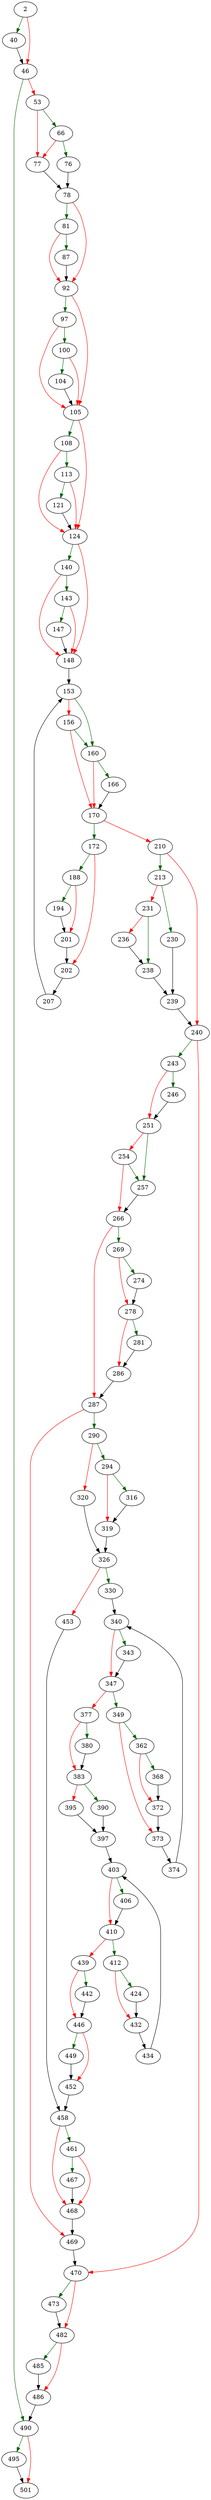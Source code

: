 strict digraph "sqlite3_backup_step" {
	// Node definitions.
	2 [entry=true];
	40;
	46;
	490;
	53;
	66;
	77;
	76;
	78;
	81;
	92;
	87;
	97;
	105;
	100;
	104;
	108;
	124;
	113;
	121;
	140;
	148;
	143;
	147;
	153;
	160;
	156;
	170;
	166;
	172;
	210;
	188;
	202;
	194;
	201;
	207;
	213;
	240;
	230;
	231;
	239;
	238;
	236;
	243;
	470;
	246;
	251;
	257;
	254;
	266;
	269;
	287;
	274;
	278;
	281;
	286;
	290;
	469;
	294;
	320;
	316;
	319;
	326;
	330;
	453;
	340;
	343;
	347;
	349;
	377;
	362;
	373;
	368;
	372;
	374;
	380;
	383;
	390;
	395;
	397;
	403;
	406;
	410;
	412;
	439;
	424;
	432;
	434;
	442;
	446;
	449;
	452;
	458;
	461;
	468;
	467;
	473;
	482;
	485;
	486;
	495;
	501;

	// Edge definitions.
	2 -> 40 [
		color=darkgreen
		cond=true
	];
	2 -> 46 [
		color=red
		cond=false
	];
	40 -> 46;
	46 -> 490 [
		color=darkgreen
		cond=true
	];
	46 -> 53 [
		color=red
		cond=false
	];
	490 -> 495 [
		color=darkgreen
		cond=true
	];
	490 -> 501 [
		color=red
		cond=false
	];
	53 -> 66 [
		color=darkgreen
		cond=true
	];
	53 -> 77 [
		color=red
		cond=false
	];
	66 -> 77 [
		color=red
		cond=false
	];
	66 -> 76 [
		color=darkgreen
		cond=true
	];
	77 -> 78;
	76 -> 78;
	78 -> 81 [
		color=darkgreen
		cond=true
	];
	78 -> 92 [
		color=red
		cond=false
	];
	81 -> 92 [
		color=red
		cond=false
	];
	81 -> 87 [
		color=darkgreen
		cond=true
	];
	92 -> 97 [
		color=darkgreen
		cond=true
	];
	92 -> 105 [
		color=red
		cond=false
	];
	87 -> 92;
	97 -> 105 [
		color=red
		cond=false
	];
	97 -> 100 [
		color=darkgreen
		cond=true
	];
	105 -> 108 [
		color=darkgreen
		cond=true
	];
	105 -> 124 [
		color=red
		cond=false
	];
	100 -> 105 [
		color=red
		cond=false
	];
	100 -> 104 [
		color=darkgreen
		cond=true
	];
	104 -> 105;
	108 -> 124 [
		color=red
		cond=false
	];
	108 -> 113 [
		color=darkgreen
		cond=true
	];
	124 -> 140 [
		color=darkgreen
		cond=true
	];
	124 -> 148 [
		color=red
		cond=false
	];
	113 -> 124 [
		color=red
		cond=false
	];
	113 -> 121 [
		color=darkgreen
		cond=true
	];
	121 -> 124;
	140 -> 148 [
		color=red
		cond=false
	];
	140 -> 143 [
		color=darkgreen
		cond=true
	];
	148 -> 153;
	143 -> 148 [
		color=red
		cond=false
	];
	143 -> 147 [
		color=darkgreen
		cond=true
	];
	147 -> 148;
	153 -> 160 [
		color=darkgreen
		cond=true
	];
	153 -> 156 [
		color=red
		cond=false
	];
	160 -> 170 [
		color=red
		cond=false
	];
	160 -> 166 [
		color=darkgreen
		cond=true
	];
	156 -> 160 [
		color=darkgreen
		cond=true
	];
	156 -> 170 [
		color=red
		cond=false
	];
	170 -> 172 [
		color=darkgreen
		cond=true
	];
	170 -> 210 [
		color=red
		cond=false
	];
	166 -> 170;
	172 -> 188 [
		color=darkgreen
		cond=true
	];
	172 -> 202 [
		color=red
		cond=false
	];
	210 -> 213 [
		color=darkgreen
		cond=true
	];
	210 -> 240 [
		color=red
		cond=false
	];
	188 -> 194 [
		color=darkgreen
		cond=true
	];
	188 -> 201 [
		color=red
		cond=false
	];
	202 -> 207;
	194 -> 201;
	201 -> 202;
	207 -> 153;
	213 -> 230 [
		color=darkgreen
		cond=true
	];
	213 -> 231 [
		color=red
		cond=false
	];
	240 -> 243 [
		color=darkgreen
		cond=true
	];
	240 -> 470 [
		color=red
		cond=false
	];
	230 -> 239;
	231 -> 238 [
		color=darkgreen
		cond=true
	];
	231 -> 236 [
		color=red
		cond=false
	];
	239 -> 240;
	238 -> 239;
	236 -> 238;
	243 -> 246 [
		color=darkgreen
		cond=true
	];
	243 -> 251 [
		color=red
		cond=false
	];
	470 -> 473 [
		color=darkgreen
		cond=true
	];
	470 -> 482 [
		color=red
		cond=false
	];
	246 -> 251;
	251 -> 257 [
		color=darkgreen
		cond=true
	];
	251 -> 254 [
		color=red
		cond=false
	];
	257 -> 266;
	254 -> 257 [
		color=darkgreen
		cond=true
	];
	254 -> 266 [
		color=red
		cond=false
	];
	266 -> 269 [
		color=darkgreen
		cond=true
	];
	266 -> 287 [
		color=red
		cond=false
	];
	269 -> 274 [
		color=darkgreen
		cond=true
	];
	269 -> 278 [
		color=red
		cond=false
	];
	287 -> 290 [
		color=darkgreen
		cond=true
	];
	287 -> 469 [
		color=red
		cond=false
	];
	274 -> 278;
	278 -> 281 [
		color=darkgreen
		cond=true
	];
	278 -> 286 [
		color=red
		cond=false
	];
	281 -> 286;
	286 -> 287;
	290 -> 294 [
		color=darkgreen
		cond=true
	];
	290 -> 320 [
		color=red
		cond=false
	];
	469 -> 470;
	294 -> 316 [
		color=darkgreen
		cond=true
	];
	294 -> 319 [
		color=red
		cond=false
	];
	320 -> 326;
	316 -> 319;
	319 -> 326;
	326 -> 330 [
		color=darkgreen
		cond=true
	];
	326 -> 453 [
		color=red
		cond=false
	];
	330 -> 340;
	453 -> 458;
	340 -> 343 [
		color=darkgreen
		cond=true
	];
	340 -> 347 [
		color=red
		cond=false
	];
	343 -> 347;
	347 -> 349 [
		color=darkgreen
		cond=true
	];
	347 -> 377 [
		color=red
		cond=false
	];
	349 -> 362 [
		color=darkgreen
		cond=true
	];
	349 -> 373 [
		color=red
		cond=false
	];
	377 -> 380 [
		color=darkgreen
		cond=true
	];
	377 -> 383 [
		color=red
		cond=false
	];
	362 -> 368 [
		color=darkgreen
		cond=true
	];
	362 -> 372 [
		color=red
		cond=false
	];
	373 -> 374;
	368 -> 372;
	372 -> 373;
	374 -> 340;
	380 -> 383;
	383 -> 390 [
		color=darkgreen
		cond=true
	];
	383 -> 395 [
		color=red
		cond=false
	];
	390 -> 397;
	395 -> 397;
	397 -> 403;
	403 -> 406 [
		color=darkgreen
		cond=true
	];
	403 -> 410 [
		color=red
		cond=false
	];
	406 -> 410;
	410 -> 412 [
		color=darkgreen
		cond=true
	];
	410 -> 439 [
		color=red
		cond=false
	];
	412 -> 424 [
		color=darkgreen
		cond=true
	];
	412 -> 432 [
		color=red
		cond=false
	];
	439 -> 442 [
		color=darkgreen
		cond=true
	];
	439 -> 446 [
		color=red
		cond=false
	];
	424 -> 432;
	432 -> 434;
	434 -> 403;
	442 -> 446;
	446 -> 449 [
		color=darkgreen
		cond=true
	];
	446 -> 452 [
		color=red
		cond=false
	];
	449 -> 452;
	452 -> 458;
	458 -> 461 [
		color=darkgreen
		cond=true
	];
	458 -> 468 [
		color=red
		cond=false
	];
	461 -> 468 [
		color=red
		cond=false
	];
	461 -> 467 [
		color=darkgreen
		cond=true
	];
	468 -> 469;
	467 -> 468;
	473 -> 482;
	482 -> 485 [
		color=darkgreen
		cond=true
	];
	482 -> 486 [
		color=red
		cond=false
	];
	485 -> 486;
	486 -> 490;
	495 -> 501;
}